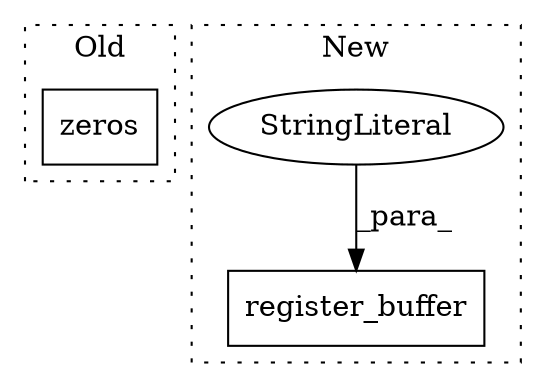 digraph G {
subgraph cluster0 {
1 [label="zeros" a="32" s="2874,2895" l="6,1" shape="box"];
label = "Old";
style="dotted";
}
subgraph cluster1 {
2 [label="register_buffer" a="32" s="2920,2974" l="16,1" shape="box"];
3 [label="StringLiteral" a="45" s="2936" l="14" shape="ellipse"];
label = "New";
style="dotted";
}
3 -> 2 [label="_para_"];
}